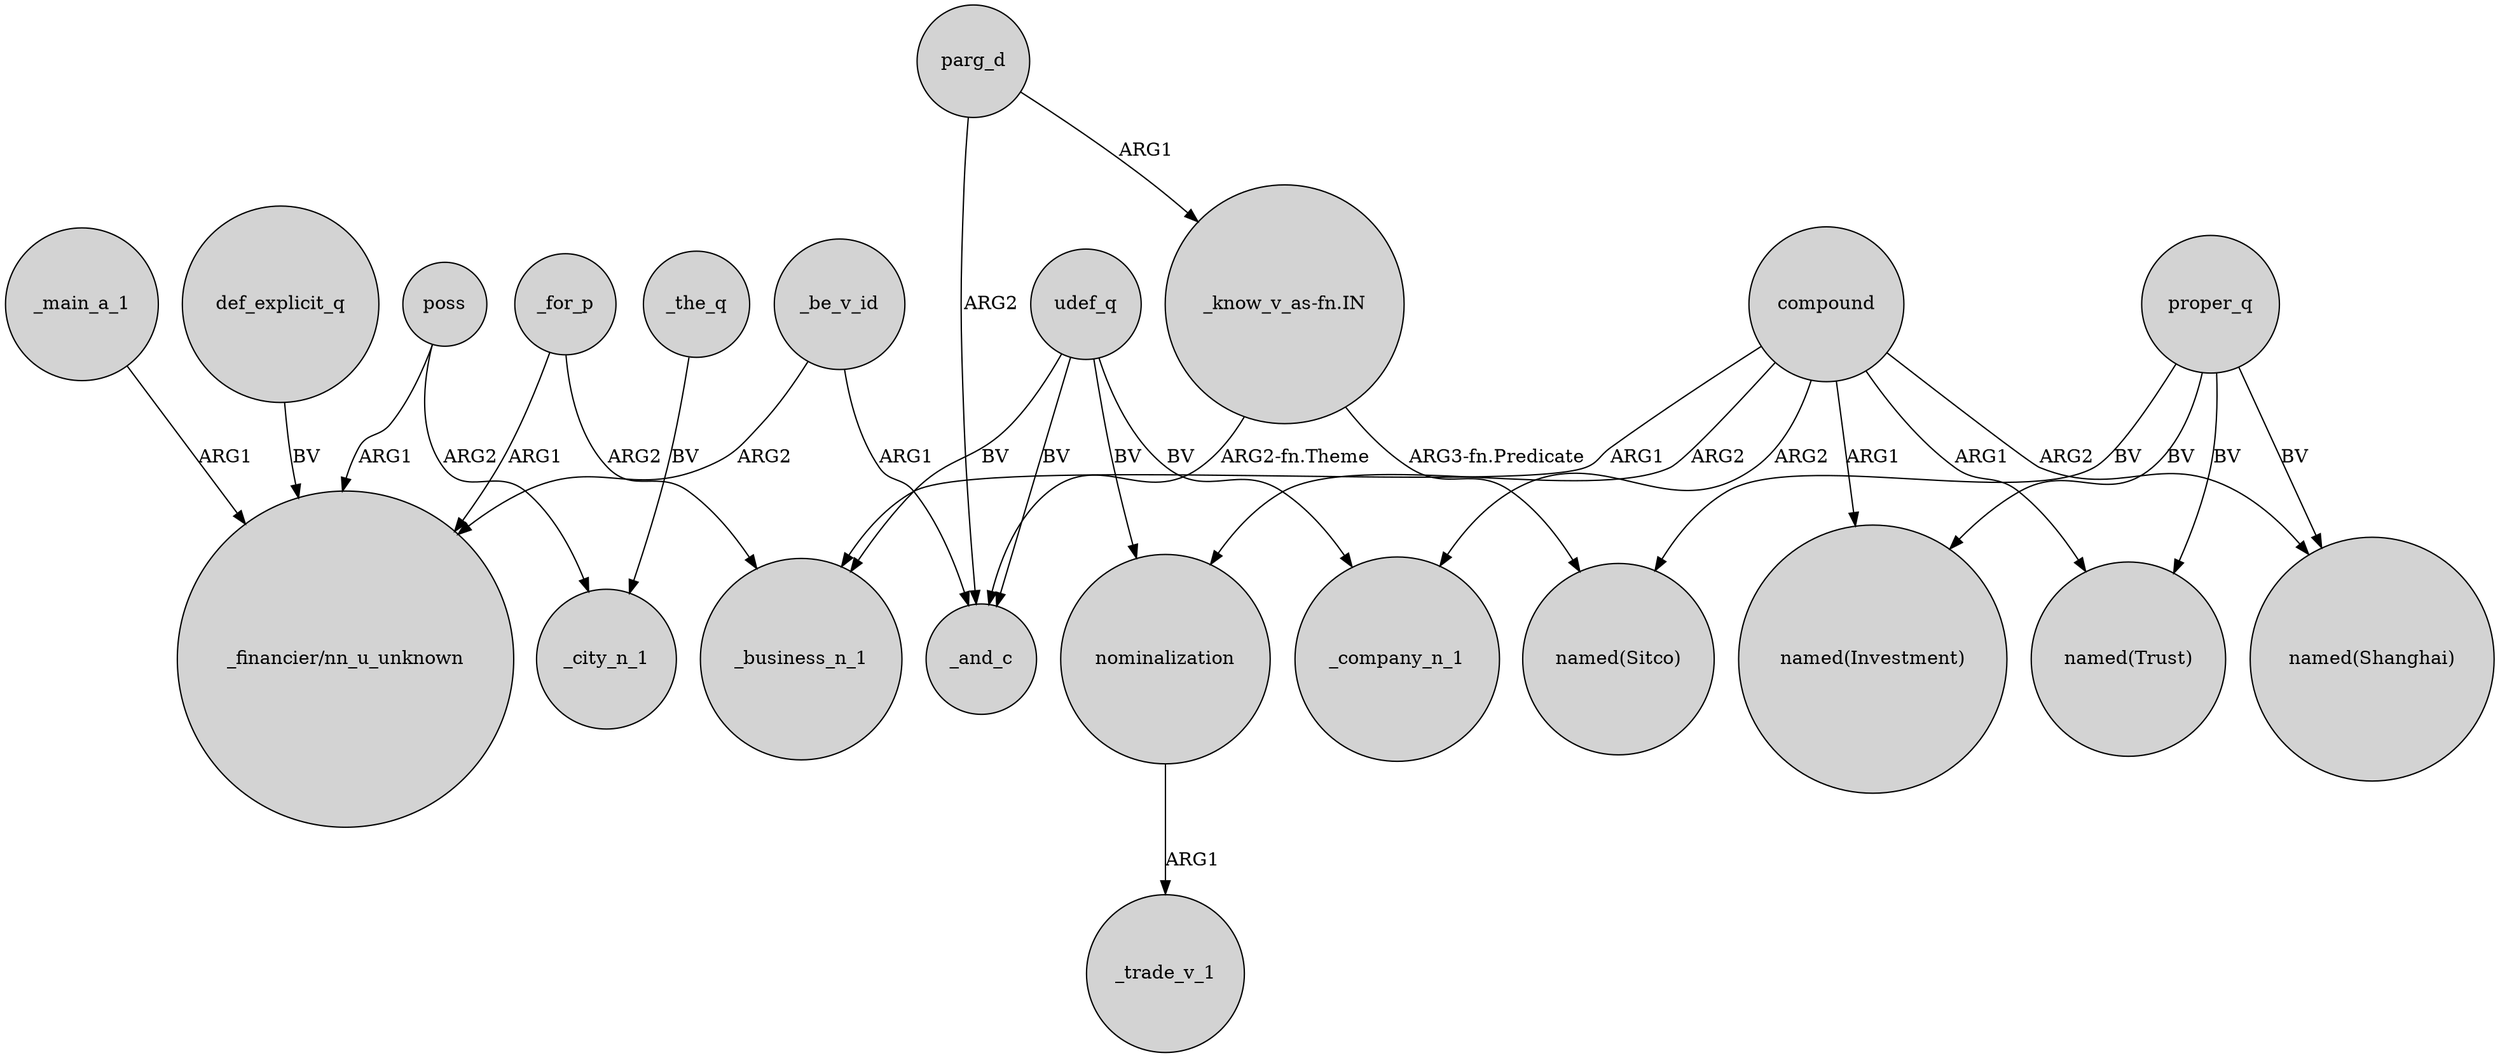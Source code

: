 digraph {
	node [shape=circle style=filled]
	_be_v_id -> "_financier/nn_u_unknown" [label=ARG2]
	_for_p -> "_financier/nn_u_unknown" [label=ARG1]
	compound -> _company_n_1 [label=ARG2]
	proper_q -> "named(Sitco)" [label=BV]
	compound -> "named(Trust)" [label=ARG1]
	parg_d -> "_know_v_as-fn.IN" [label=ARG1]
	compound -> nominalization [label=ARG2]
	_be_v_id -> _and_c [label=ARG1]
	nominalization -> _trade_v_1 [label=ARG1]
	parg_d -> _and_c [label=ARG2]
	"_know_v_as-fn.IN" -> "named(Sitco)" [label="ARG3-fn.Predicate"]
	_for_p -> _business_n_1 [label=ARG2]
	"_know_v_as-fn.IN" -> _and_c [label="ARG2-fn.Theme"]
	proper_q -> "named(Trust)" [label=BV]
	compound -> _business_n_1 [label=ARG1]
	proper_q -> "named(Shanghai)" [label=BV]
	def_explicit_q -> "_financier/nn_u_unknown" [label=BV]
	_the_q -> _city_n_1 [label=BV]
	udef_q -> nominalization [label=BV]
	compound -> "named(Investment)" [label=ARG1]
	compound -> "named(Shanghai)" [label=ARG2]
	udef_q -> _business_n_1 [label=BV]
	poss -> _city_n_1 [label=ARG2]
	_main_a_1 -> "_financier/nn_u_unknown" [label=ARG1]
	udef_q -> _and_c [label=BV]
	proper_q -> "named(Investment)" [label=BV]
	udef_q -> _company_n_1 [label=BV]
	poss -> "_financier/nn_u_unknown" [label=ARG1]
}
